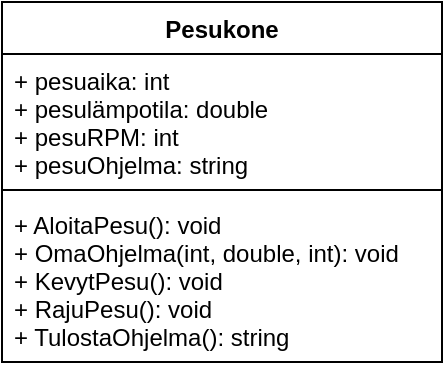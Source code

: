 <mxfile version="20.4.0" type="device"><diagram id="He1KTwfhfqJrAhsT_pvO" name="Page-1"><mxGraphModel dx="269" dy="577" grid="1" gridSize="10" guides="1" tooltips="1" connect="1" arrows="1" fold="1" page="1" pageScale="1" pageWidth="850" pageHeight="1100" math="0" shadow="0"><root><mxCell id="0"/><mxCell id="1" parent="0"/><mxCell id="3DLG2BgTWmMWrcC9YJPs-1" value="Pesukone" style="swimlane;fontStyle=1;align=center;verticalAlign=top;childLayout=stackLayout;horizontal=1;startSize=26;horizontalStack=0;resizeParent=1;resizeParentMax=0;resizeLast=0;collapsible=1;marginBottom=0;" vertex="1" parent="1"><mxGeometry x="20" y="20" width="220" height="180" as="geometry"/></mxCell><mxCell id="3DLG2BgTWmMWrcC9YJPs-2" value="+ pesuaika: int&#10;+ pesulämpotila: double&#10;+ pesuRPM: int&#10;+ pesuOhjelma: string" style="text;strokeColor=none;fillColor=none;align=left;verticalAlign=top;spacingLeft=4;spacingRight=4;overflow=hidden;rotatable=0;points=[[0,0.5],[1,0.5]];portConstraint=eastwest;" vertex="1" parent="3DLG2BgTWmMWrcC9YJPs-1"><mxGeometry y="26" width="220" height="64" as="geometry"/></mxCell><mxCell id="3DLG2BgTWmMWrcC9YJPs-3" value="" style="line;strokeWidth=1;fillColor=none;align=left;verticalAlign=middle;spacingTop=-1;spacingLeft=3;spacingRight=3;rotatable=0;labelPosition=right;points=[];portConstraint=eastwest;strokeColor=inherit;" vertex="1" parent="3DLG2BgTWmMWrcC9YJPs-1"><mxGeometry y="90" width="220" height="8" as="geometry"/></mxCell><mxCell id="3DLG2BgTWmMWrcC9YJPs-4" value="+ AloitaPesu(): void&#10;+ OmaOhjelma(int, double, int): void&#10;+ KevytPesu(): void&#10;+ RajuPesu(): void&#10;+ TulostaOhjelma(): string" style="text;strokeColor=none;fillColor=none;align=left;verticalAlign=top;spacingLeft=4;spacingRight=4;overflow=hidden;rotatable=0;points=[[0,0.5],[1,0.5]];portConstraint=eastwest;" vertex="1" parent="3DLG2BgTWmMWrcC9YJPs-1"><mxGeometry y="98" width="220" height="82" as="geometry"/></mxCell></root></mxGraphModel></diagram></mxfile>